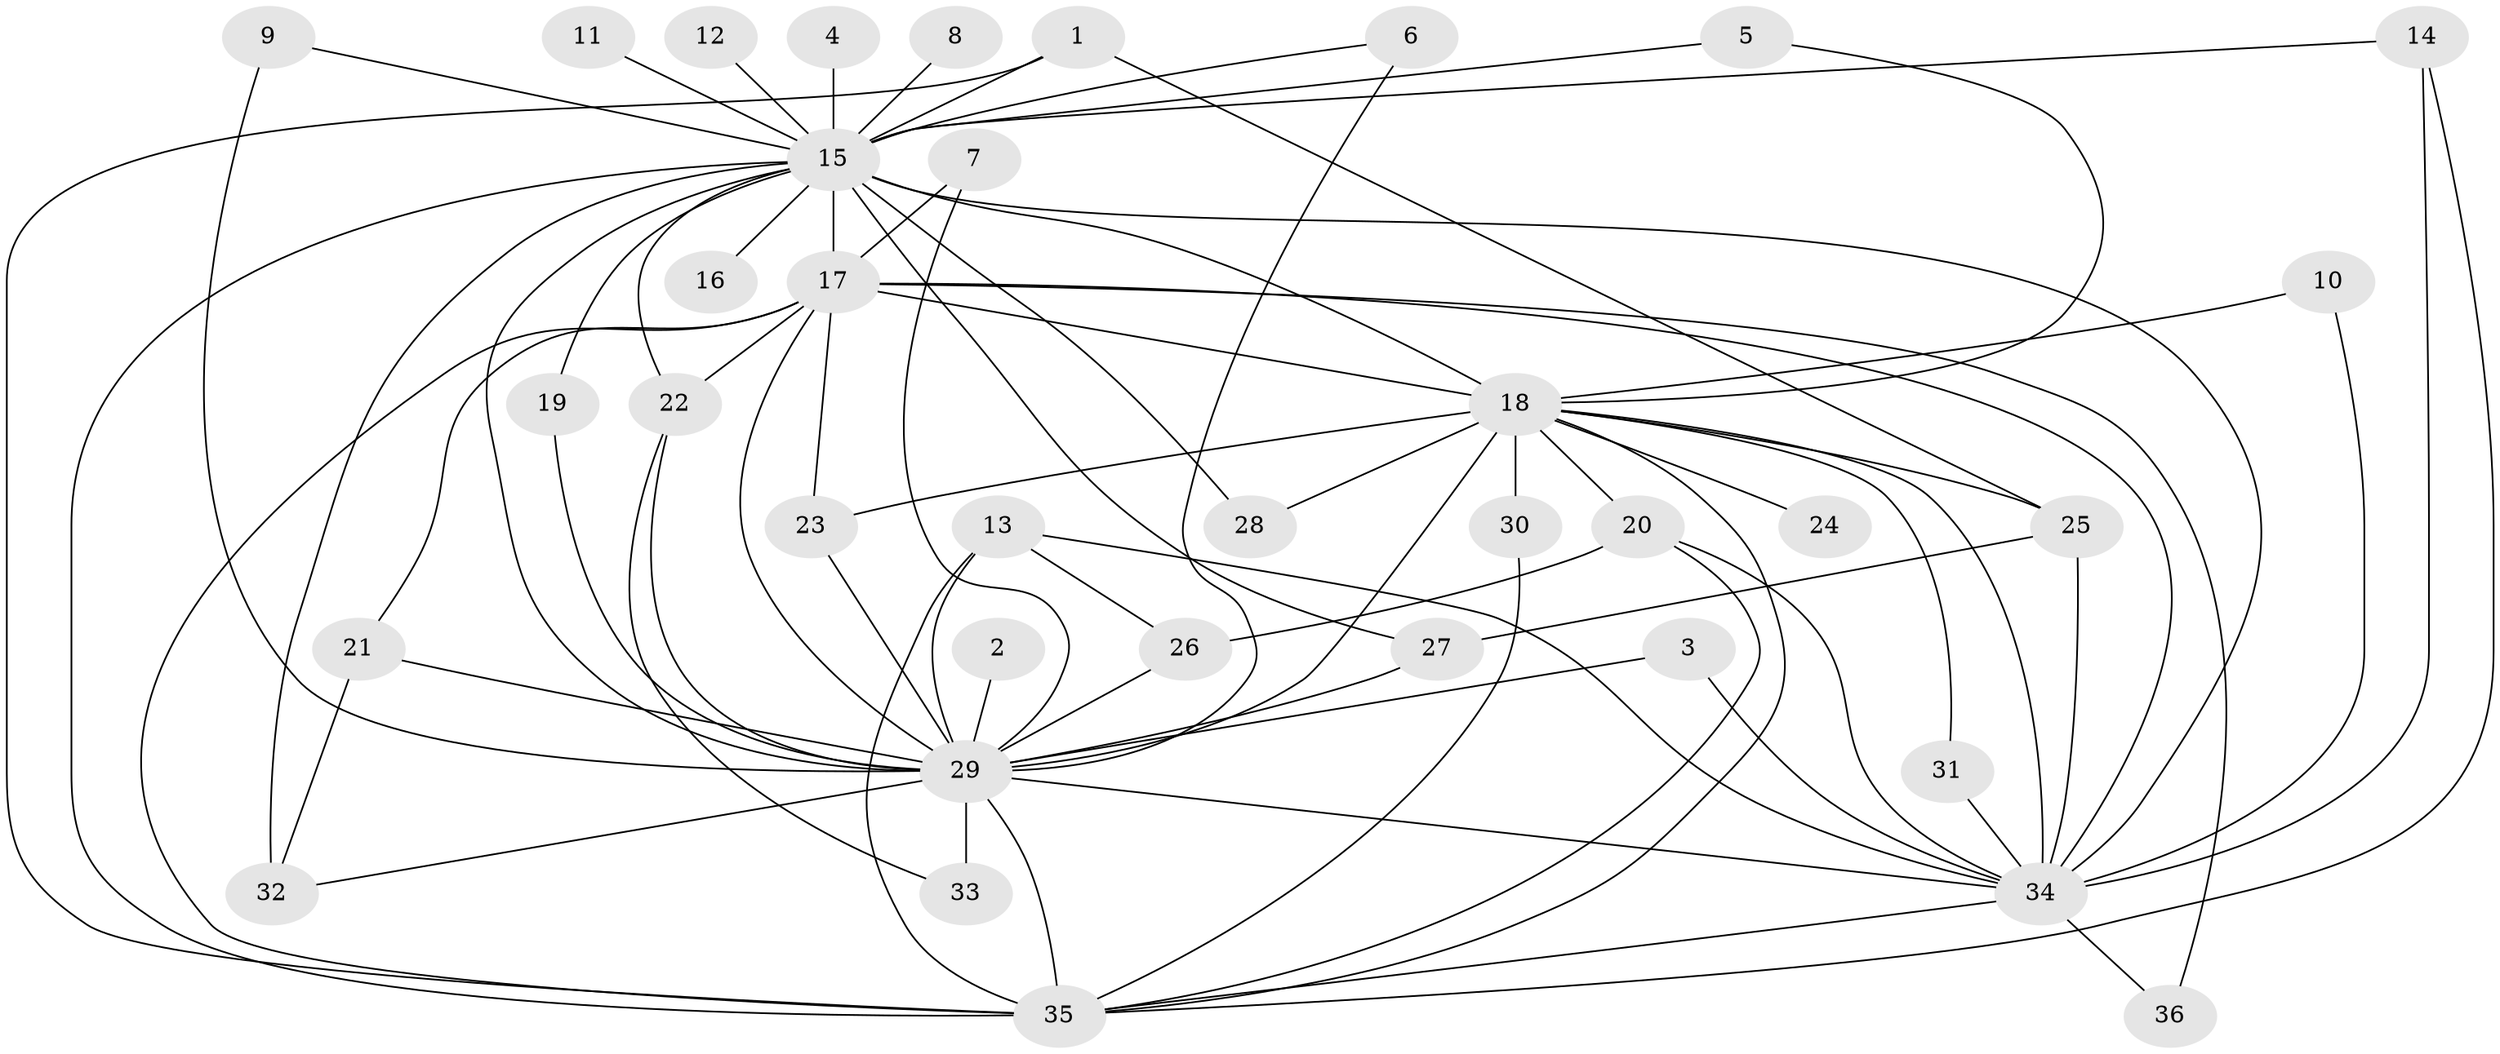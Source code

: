 // original degree distribution, {15: 0.028169014084507043, 18: 0.028169014084507043, 17: 0.028169014084507043, 16: 0.014084507042253521, 21: 0.014084507042253521, 19: 0.014084507042253521, 25: 0.014084507042253521, 3: 0.22535211267605634, 2: 0.5492957746478874, 4: 0.04225352112676056, 5: 0.04225352112676056}
// Generated by graph-tools (version 1.1) at 2025/49/03/09/25 03:49:32]
// undirected, 36 vertices, 77 edges
graph export_dot {
graph [start="1"]
  node [color=gray90,style=filled];
  1;
  2;
  3;
  4;
  5;
  6;
  7;
  8;
  9;
  10;
  11;
  12;
  13;
  14;
  15;
  16;
  17;
  18;
  19;
  20;
  21;
  22;
  23;
  24;
  25;
  26;
  27;
  28;
  29;
  30;
  31;
  32;
  33;
  34;
  35;
  36;
  1 -- 15 [weight=1.0];
  1 -- 25 [weight=1.0];
  1 -- 35 [weight=1.0];
  2 -- 29 [weight=2.0];
  3 -- 29 [weight=1.0];
  3 -- 34 [weight=1.0];
  4 -- 15 [weight=2.0];
  5 -- 15 [weight=1.0];
  5 -- 18 [weight=1.0];
  6 -- 15 [weight=1.0];
  6 -- 29 [weight=1.0];
  7 -- 17 [weight=1.0];
  7 -- 29 [weight=1.0];
  8 -- 15 [weight=2.0];
  9 -- 15 [weight=1.0];
  9 -- 29 [weight=1.0];
  10 -- 18 [weight=1.0];
  10 -- 34 [weight=1.0];
  11 -- 15 [weight=2.0];
  12 -- 15 [weight=1.0];
  13 -- 26 [weight=1.0];
  13 -- 29 [weight=2.0];
  13 -- 34 [weight=1.0];
  13 -- 35 [weight=1.0];
  14 -- 15 [weight=1.0];
  14 -- 34 [weight=1.0];
  14 -- 35 [weight=1.0];
  15 -- 16 [weight=1.0];
  15 -- 17 [weight=2.0];
  15 -- 18 [weight=5.0];
  15 -- 19 [weight=1.0];
  15 -- 22 [weight=1.0];
  15 -- 27 [weight=1.0];
  15 -- 28 [weight=2.0];
  15 -- 29 [weight=6.0];
  15 -- 32 [weight=2.0];
  15 -- 34 [weight=2.0];
  15 -- 35 [weight=2.0];
  17 -- 18 [weight=2.0];
  17 -- 21 [weight=1.0];
  17 -- 22 [weight=1.0];
  17 -- 23 [weight=1.0];
  17 -- 29 [weight=4.0];
  17 -- 34 [weight=3.0];
  17 -- 35 [weight=1.0];
  17 -- 36 [weight=1.0];
  18 -- 20 [weight=2.0];
  18 -- 23 [weight=1.0];
  18 -- 24 [weight=3.0];
  18 -- 25 [weight=2.0];
  18 -- 28 [weight=1.0];
  18 -- 29 [weight=6.0];
  18 -- 30 [weight=2.0];
  18 -- 31 [weight=1.0];
  18 -- 34 [weight=3.0];
  18 -- 35 [weight=3.0];
  19 -- 29 [weight=1.0];
  20 -- 26 [weight=1.0];
  20 -- 34 [weight=1.0];
  20 -- 35 [weight=1.0];
  21 -- 29 [weight=2.0];
  21 -- 32 [weight=1.0];
  22 -- 29 [weight=1.0];
  22 -- 33 [weight=1.0];
  23 -- 29 [weight=1.0];
  25 -- 27 [weight=1.0];
  25 -- 34 [weight=1.0];
  26 -- 29 [weight=1.0];
  27 -- 29 [weight=2.0];
  29 -- 32 [weight=1.0];
  29 -- 33 [weight=3.0];
  29 -- 34 [weight=4.0];
  29 -- 35 [weight=3.0];
  30 -- 35 [weight=1.0];
  31 -- 34 [weight=1.0];
  34 -- 35 [weight=1.0];
  34 -- 36 [weight=1.0];
}

